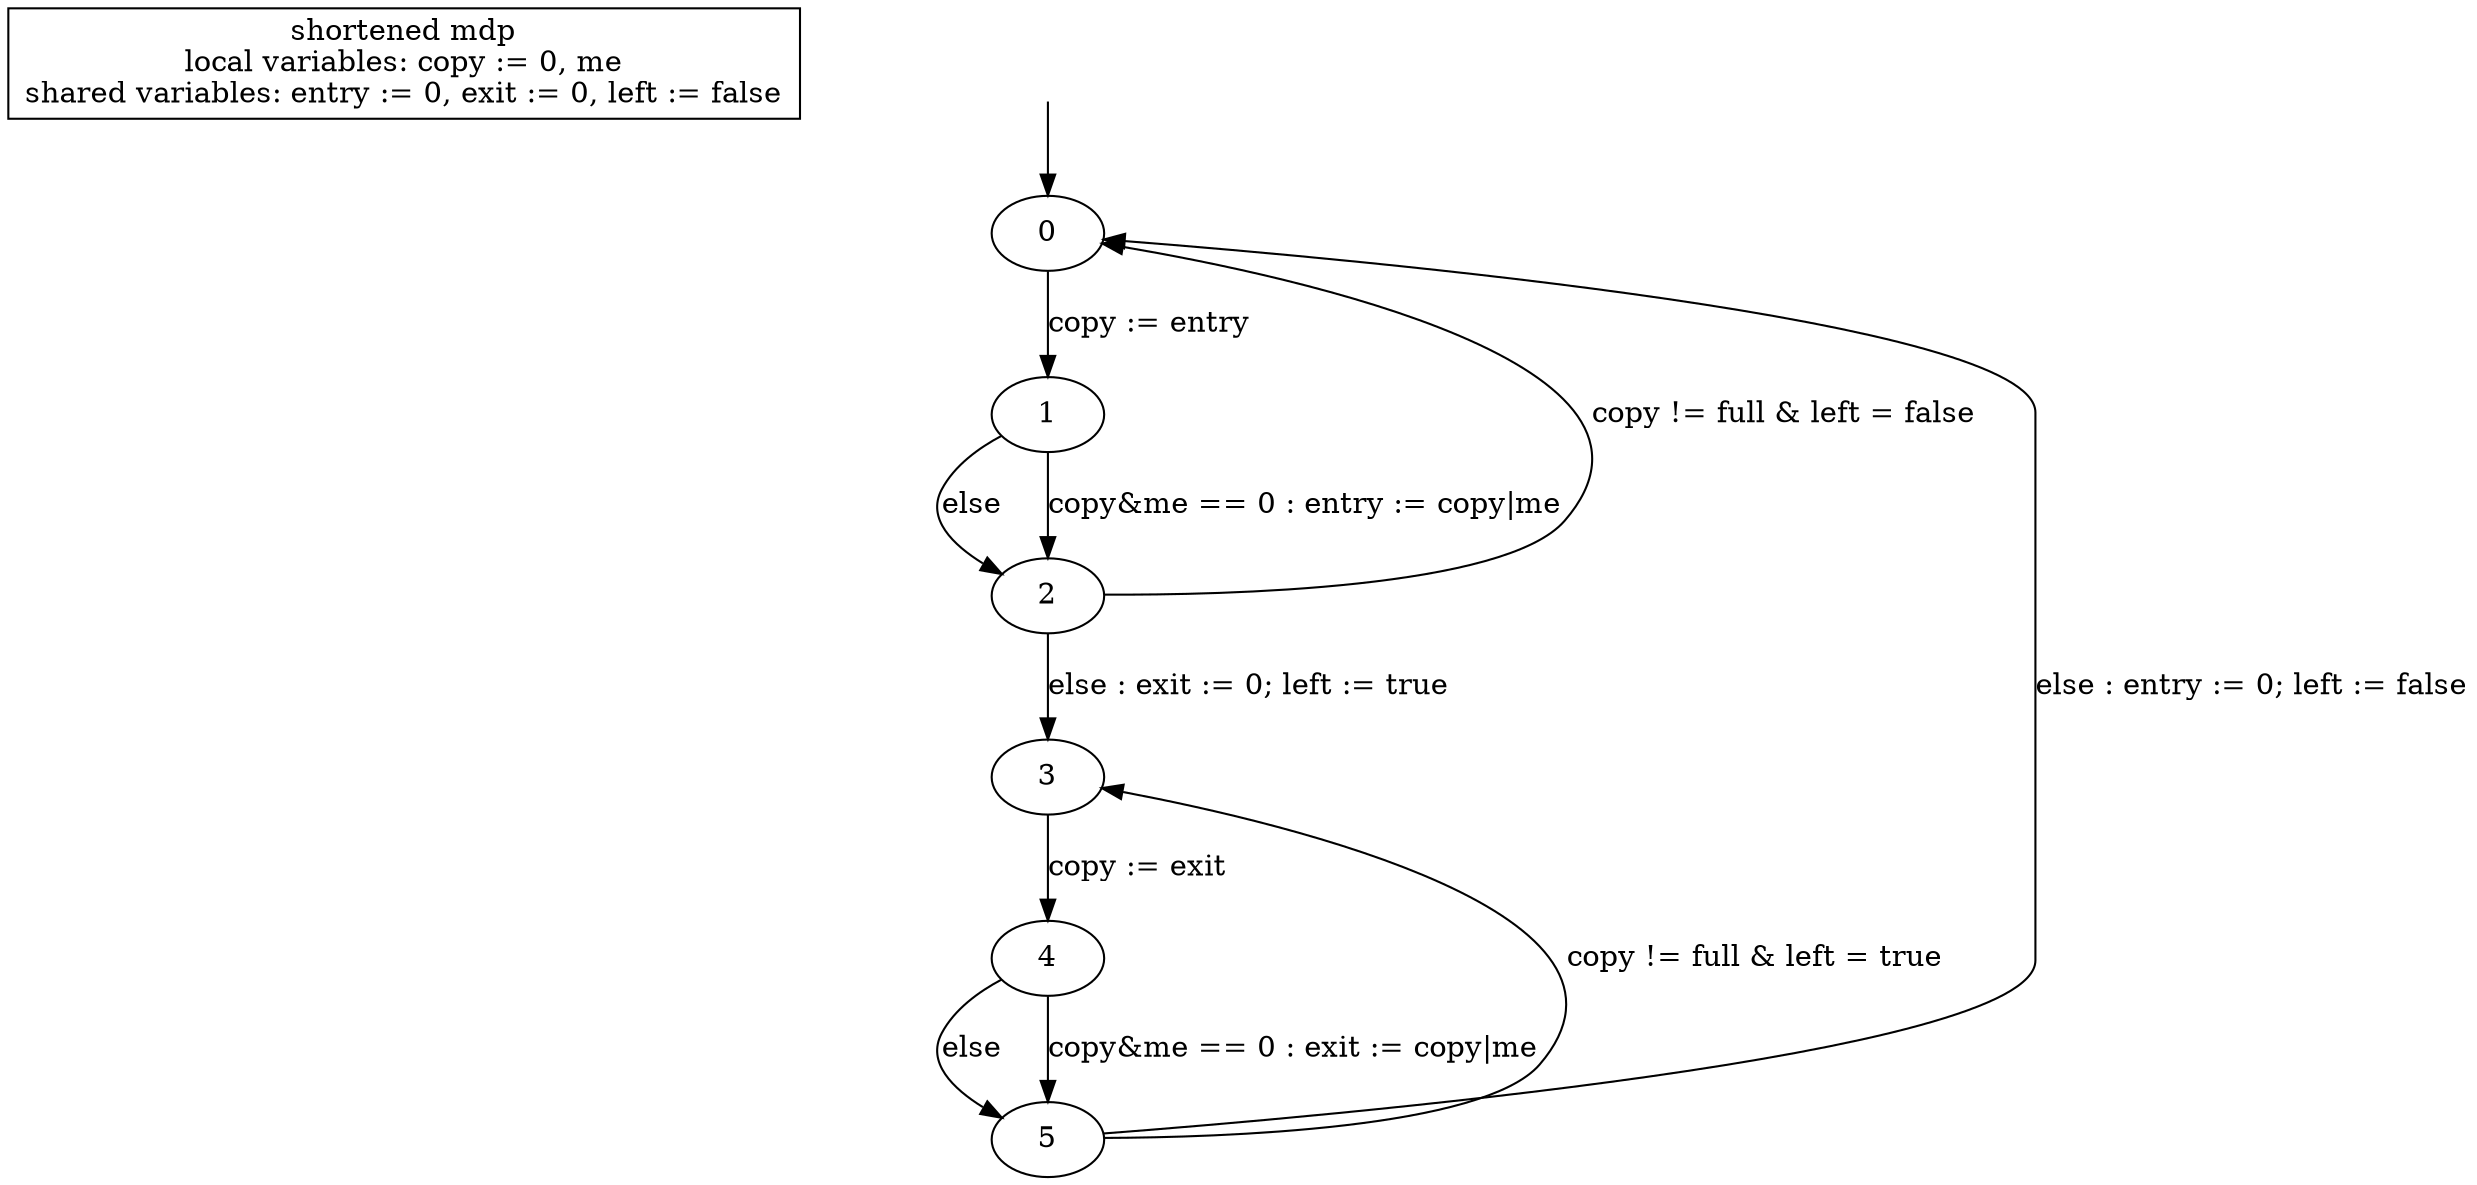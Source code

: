 digraph {

	"shortened mdp\nlocal variables: copy := 0, me\nshared variables: entry := 0, exit := 0, left := false" [nojustify=true, shape=box]
	
	initial_state_source [style=invis]
	initial_state_source -> "0"

	"0" -> "1"  [weight=10, label="copy := entry"]
	"1" -> "2"  [label="else"]
	"1" -> "2"  [weight=10, label="copy&me == 0 : entry := copy|me"]

	"2" -> "0"  [label="copy != full & left = false"]
	"2" -> "3"  [weight=10, label="else : exit := 0; left := true"]

	"3" -> "4" [weight=10, label="copy := exit"]
	"4" -> "5" [label="else"]
	"4" -> "5" [weight=10, label="copy&me == 0 : exit := copy|me"]

	"5" -> "3" [label="copy != full & left = true"]
	"5" -> "0" [label="else : entry := 0; left := false"]
}

